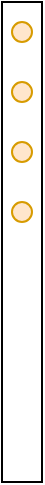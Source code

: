<mxfile version="12.8.4" type="github"><diagram id="EEnD-7NfRI1h0xLCHahK" name="Page-1"><mxGraphModel dx="1038" dy="548" grid="1" gridSize="10" guides="1" tooltips="1" connect="1" arrows="1" fold="1" page="1" pageScale="1" pageWidth="827" pageHeight="1169" math="0" shadow="0"><root><mxCell id="0"/><mxCell id="1" parent="0"/><mxCell id="A-qeFSUETJjmGQNH4lLu-3" value="" style="html=1;points=[];perimeter=orthogonalPerimeter;" vertex="1" parent="1"><mxGeometry x="330" y="180" width="20" height="240" as="geometry"/></mxCell><mxCell id="A-qeFSUETJjmGQNH4lLu-5" value="" style="verticalLabelPosition=bottom;verticalAlign=top;html=1;shape=mxgraph.flowchart.on-page_reference;fillColor=#ffe6cc;strokeColor=#d79b00;" vertex="1" parent="1"><mxGeometry x="335" y="190" width="10" height="10" as="geometry"/></mxCell><mxCell id="A-qeFSUETJjmGQNH4lLu-7" value="" style="verticalLabelPosition=bottom;verticalAlign=top;html=1;shape=mxgraph.flowchart.on-page_reference;fillColor=#ffe6cc;strokeColor=#d79b00;" vertex="1" parent="1"><mxGeometry x="335" y="220" width="10" height="10" as="geometry"/></mxCell><mxCell id="A-qeFSUETJjmGQNH4lLu-18" value="" style="verticalLabelPosition=bottom;verticalAlign=top;html=1;shape=mxgraph.flowchart.on-page_reference;fillColor=#ffe6cc;strokeColor=#d79b00;" vertex="1" parent="1"><mxGeometry x="335" y="250" width="10" height="10" as="geometry"/></mxCell><mxCell id="A-qeFSUETJjmGQNH4lLu-27" value="" style="verticalLabelPosition=bottom;verticalAlign=top;html=1;shape=mxgraph.flowchart.on-page_reference;fillColor=#ffe6cc;strokeColor=#d79b00;" vertex="1" parent="1"><mxGeometry x="335" y="280" width="10" height="10" as="geometry"/></mxCell></root></mxGraphModel></diagram></mxfile>